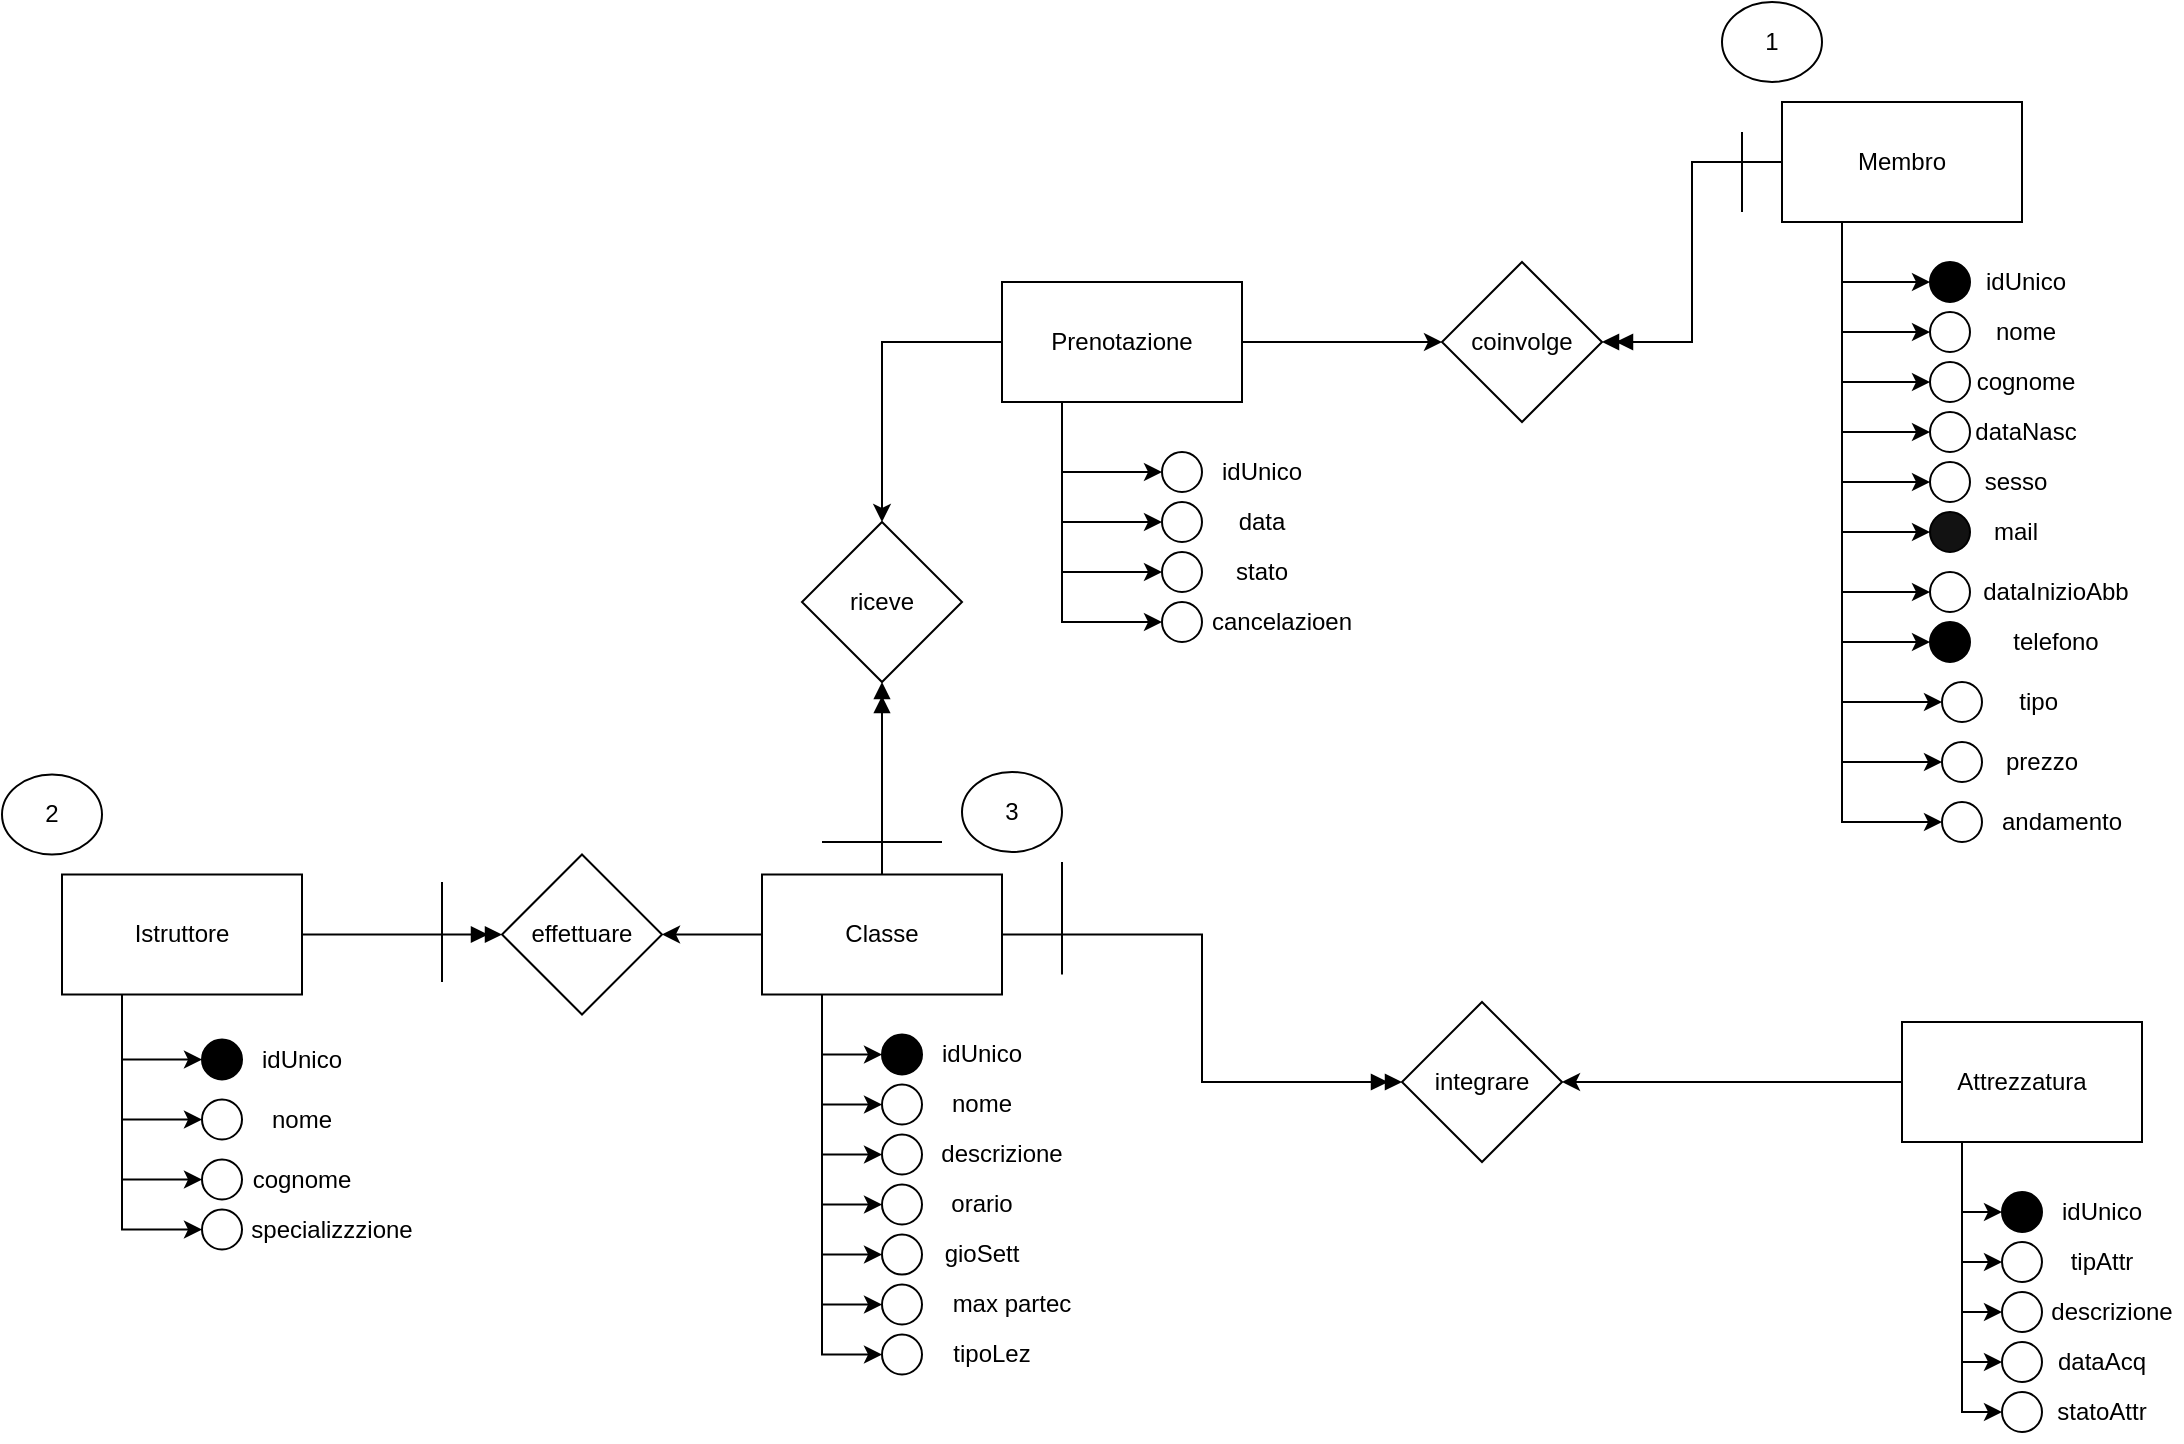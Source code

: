 <mxfile version="24.7.8">
  <diagram name="Pagina-1" id="XAVW8FHzxQyX6Kxpjzm4">
    <mxGraphModel dx="1691" dy="1685" grid="1" gridSize="10" guides="1" tooltips="1" connect="1" arrows="1" fold="1" page="1" pageScale="1" pageWidth="827" pageHeight="1169" math="0" shadow="0">
      <root>
        <mxCell id="0" />
        <mxCell id="1" parent="0" />
        <mxCell id="uRElFQ0cldHLQPvrr6uQ-111" value="" style="group" parent="1" vertex="1" connectable="0">
          <mxGeometry x="520" y="-30" width="140" height="210" as="geometry" />
        </mxCell>
        <mxCell id="uRElFQ0cldHLQPvrr6uQ-106" style="edgeStyle=orthogonalEdgeStyle;rounded=0;orthogonalLoop=1;jettySize=auto;html=1;exitX=0.25;exitY=1;exitDx=0;exitDy=0;entryX=0;entryY=0.5;entryDx=0;entryDy=0;" parent="uRElFQ0cldHLQPvrr6uQ-111" source="uRElFQ0cldHLQPvrr6uQ-5" target="uRElFQ0cldHLQPvrr6uQ-96" edge="1">
          <mxGeometry relative="1" as="geometry" />
        </mxCell>
        <mxCell id="uRElFQ0cldHLQPvrr6uQ-107" style="edgeStyle=orthogonalEdgeStyle;rounded=0;orthogonalLoop=1;jettySize=auto;html=1;exitX=0.25;exitY=1;exitDx=0;exitDy=0;entryX=0;entryY=0.5;entryDx=0;entryDy=0;" parent="uRElFQ0cldHLQPvrr6uQ-111" source="uRElFQ0cldHLQPvrr6uQ-5" target="uRElFQ0cldHLQPvrr6uQ-98" edge="1">
          <mxGeometry relative="1" as="geometry" />
        </mxCell>
        <mxCell id="uRElFQ0cldHLQPvrr6uQ-108" style="edgeStyle=orthogonalEdgeStyle;rounded=0;orthogonalLoop=1;jettySize=auto;html=1;exitX=0.25;exitY=1;exitDx=0;exitDy=0;entryX=0;entryY=0.5;entryDx=0;entryDy=0;" parent="uRElFQ0cldHLQPvrr6uQ-111" source="uRElFQ0cldHLQPvrr6uQ-5" target="uRElFQ0cldHLQPvrr6uQ-100" edge="1">
          <mxGeometry relative="1" as="geometry" />
        </mxCell>
        <mxCell id="uRElFQ0cldHLQPvrr6uQ-109" style="edgeStyle=orthogonalEdgeStyle;rounded=0;orthogonalLoop=1;jettySize=auto;html=1;exitX=0.25;exitY=1;exitDx=0;exitDy=0;entryX=0;entryY=0.5;entryDx=0;entryDy=0;" parent="uRElFQ0cldHLQPvrr6uQ-111" source="uRElFQ0cldHLQPvrr6uQ-5" target="uRElFQ0cldHLQPvrr6uQ-102" edge="1">
          <mxGeometry relative="1" as="geometry" />
        </mxCell>
        <mxCell id="uRElFQ0cldHLQPvrr6uQ-110" style="edgeStyle=orthogonalEdgeStyle;rounded=0;orthogonalLoop=1;jettySize=auto;html=1;exitX=0.25;exitY=1;exitDx=0;exitDy=0;entryX=0;entryY=0.5;entryDx=0;entryDy=0;" parent="uRElFQ0cldHLQPvrr6uQ-111" source="uRElFQ0cldHLQPvrr6uQ-5" target="uRElFQ0cldHLQPvrr6uQ-104" edge="1">
          <mxGeometry relative="1" as="geometry" />
        </mxCell>
        <mxCell id="uRElFQ0cldHLQPvrr6uQ-5" value="Attrezzatura" style="rounded=0;whiteSpace=wrap;html=1;" parent="uRElFQ0cldHLQPvrr6uQ-111" vertex="1">
          <mxGeometry width="120" height="60" as="geometry" />
        </mxCell>
        <mxCell id="uRElFQ0cldHLQPvrr6uQ-96" value="" style="ellipse;whiteSpace=wrap;html=1;aspect=fixed;fillColor=#000000;" parent="uRElFQ0cldHLQPvrr6uQ-111" vertex="1">
          <mxGeometry x="50" y="85" width="20" height="20" as="geometry" />
        </mxCell>
        <mxCell id="uRElFQ0cldHLQPvrr6uQ-97" value="idUnico" style="text;html=1;align=center;verticalAlign=middle;whiteSpace=wrap;rounded=0;" parent="uRElFQ0cldHLQPvrr6uQ-111" vertex="1">
          <mxGeometry x="70" y="80" width="60" height="30" as="geometry" />
        </mxCell>
        <mxCell id="uRElFQ0cldHLQPvrr6uQ-98" value="" style="ellipse;whiteSpace=wrap;html=1;aspect=fixed;" parent="uRElFQ0cldHLQPvrr6uQ-111" vertex="1">
          <mxGeometry x="50" y="110" width="20" height="20" as="geometry" />
        </mxCell>
        <mxCell id="uRElFQ0cldHLQPvrr6uQ-99" value="tipAttr" style="text;html=1;align=center;verticalAlign=middle;whiteSpace=wrap;rounded=0;" parent="uRElFQ0cldHLQPvrr6uQ-111" vertex="1">
          <mxGeometry x="70" y="105" width="60" height="30" as="geometry" />
        </mxCell>
        <mxCell id="uRElFQ0cldHLQPvrr6uQ-100" value="" style="ellipse;whiteSpace=wrap;html=1;aspect=fixed;" parent="uRElFQ0cldHLQPvrr6uQ-111" vertex="1">
          <mxGeometry x="50" y="135" width="20" height="20" as="geometry" />
        </mxCell>
        <mxCell id="uRElFQ0cldHLQPvrr6uQ-101" value="descrizione" style="text;html=1;align=center;verticalAlign=middle;whiteSpace=wrap;rounded=0;" parent="uRElFQ0cldHLQPvrr6uQ-111" vertex="1">
          <mxGeometry x="70" y="130" width="70" height="30" as="geometry" />
        </mxCell>
        <mxCell id="uRElFQ0cldHLQPvrr6uQ-102" value="" style="ellipse;whiteSpace=wrap;html=1;aspect=fixed;" parent="uRElFQ0cldHLQPvrr6uQ-111" vertex="1">
          <mxGeometry x="50" y="160" width="20" height="20" as="geometry" />
        </mxCell>
        <mxCell id="uRElFQ0cldHLQPvrr6uQ-103" value="dataAcq" style="text;html=1;align=center;verticalAlign=middle;whiteSpace=wrap;rounded=0;" parent="uRElFQ0cldHLQPvrr6uQ-111" vertex="1">
          <mxGeometry x="70" y="155" width="60" height="30" as="geometry" />
        </mxCell>
        <mxCell id="uRElFQ0cldHLQPvrr6uQ-104" value="" style="ellipse;whiteSpace=wrap;html=1;aspect=fixed;" parent="uRElFQ0cldHLQPvrr6uQ-111" vertex="1">
          <mxGeometry x="50" y="185" width="20" height="20" as="geometry" />
        </mxCell>
        <mxCell id="uRElFQ0cldHLQPvrr6uQ-105" value="statoAttr" style="text;html=1;align=center;verticalAlign=middle;whiteSpace=wrap;rounded=0;" parent="uRElFQ0cldHLQPvrr6uQ-111" vertex="1">
          <mxGeometry x="70" y="180" width="60" height="30" as="geometry" />
        </mxCell>
        <mxCell id="uRElFQ0cldHLQPvrr6uQ-113" value="" style="group" parent="1" vertex="1" connectable="0">
          <mxGeometry x="-400" y="-103.75" width="180" height="222.5" as="geometry" />
        </mxCell>
        <mxCell id="uRElFQ0cldHLQPvrr6uQ-81" value="specializzzione" style="text;html=1;align=center;verticalAlign=middle;whiteSpace=wrap;rounded=0;" parent="uRElFQ0cldHLQPvrr6uQ-113" vertex="1">
          <mxGeometry x="90" y="162.5" width="90" height="30" as="geometry" />
        </mxCell>
        <mxCell id="uRElFQ0cldHLQPvrr6uQ-112" value="" style="group" parent="uRElFQ0cldHLQPvrr6uQ-113" vertex="1" connectable="0">
          <mxGeometry width="150" height="222.5" as="geometry" />
        </mxCell>
        <mxCell id="uRElFQ0cldHLQPvrr6uQ-87" style="edgeStyle=orthogonalEdgeStyle;rounded=0;orthogonalLoop=1;jettySize=auto;html=1;exitX=0.25;exitY=1;exitDx=0;exitDy=0;entryX=0;entryY=0.5;entryDx=0;entryDy=0;" parent="uRElFQ0cldHLQPvrr6uQ-112" source="uRElFQ0cldHLQPvrr6uQ-4" target="uRElFQ0cldHLQPvrr6uQ-74" edge="1">
          <mxGeometry relative="1" as="geometry" />
        </mxCell>
        <mxCell id="uRElFQ0cldHLQPvrr6uQ-88" style="edgeStyle=orthogonalEdgeStyle;rounded=0;orthogonalLoop=1;jettySize=auto;html=1;exitX=0.25;exitY=1;exitDx=0;exitDy=0;entryX=0;entryY=0.5;entryDx=0;entryDy=0;" parent="uRElFQ0cldHLQPvrr6uQ-112" source="uRElFQ0cldHLQPvrr6uQ-4" target="uRElFQ0cldHLQPvrr6uQ-76" edge="1">
          <mxGeometry relative="1" as="geometry" />
        </mxCell>
        <mxCell id="uRElFQ0cldHLQPvrr6uQ-89" style="edgeStyle=orthogonalEdgeStyle;rounded=0;orthogonalLoop=1;jettySize=auto;html=1;exitX=0.25;exitY=1;exitDx=0;exitDy=0;entryX=0;entryY=0.5;entryDx=0;entryDy=0;" parent="uRElFQ0cldHLQPvrr6uQ-112" source="uRElFQ0cldHLQPvrr6uQ-4" target="uRElFQ0cldHLQPvrr6uQ-78" edge="1">
          <mxGeometry relative="1" as="geometry" />
        </mxCell>
        <mxCell id="uRElFQ0cldHLQPvrr6uQ-90" style="edgeStyle=orthogonalEdgeStyle;rounded=0;orthogonalLoop=1;jettySize=auto;html=1;exitX=0.25;exitY=1;exitDx=0;exitDy=0;entryX=0;entryY=0.5;entryDx=0;entryDy=0;" parent="uRElFQ0cldHLQPvrr6uQ-112" source="uRElFQ0cldHLQPvrr6uQ-4" target="uRElFQ0cldHLQPvrr6uQ-80" edge="1">
          <mxGeometry relative="1" as="geometry" />
        </mxCell>
        <mxCell id="uRElFQ0cldHLQPvrr6uQ-4" value="Istruttore" style="rounded=0;whiteSpace=wrap;html=1;" parent="uRElFQ0cldHLQPvrr6uQ-112" vertex="1">
          <mxGeometry width="120" height="60" as="geometry" />
        </mxCell>
        <mxCell id="uRElFQ0cldHLQPvrr6uQ-74" value="" style="ellipse;whiteSpace=wrap;html=1;aspect=fixed;fillColor=#000000;" parent="uRElFQ0cldHLQPvrr6uQ-112" vertex="1">
          <mxGeometry x="70" y="82.5" width="20" height="20" as="geometry" />
        </mxCell>
        <mxCell id="uRElFQ0cldHLQPvrr6uQ-75" value="idUnico" style="text;html=1;align=center;verticalAlign=middle;whiteSpace=wrap;rounded=0;" parent="uRElFQ0cldHLQPvrr6uQ-112" vertex="1">
          <mxGeometry x="90" y="77.5" width="60" height="30" as="geometry" />
        </mxCell>
        <mxCell id="uRElFQ0cldHLQPvrr6uQ-76" value="" style="ellipse;whiteSpace=wrap;html=1;aspect=fixed;" parent="uRElFQ0cldHLQPvrr6uQ-112" vertex="1">
          <mxGeometry x="70" y="112.5" width="20" height="20" as="geometry" />
        </mxCell>
        <mxCell id="uRElFQ0cldHLQPvrr6uQ-77" value="nome" style="text;html=1;align=center;verticalAlign=middle;whiteSpace=wrap;rounded=0;" parent="uRElFQ0cldHLQPvrr6uQ-112" vertex="1">
          <mxGeometry x="90" y="107.5" width="60" height="30" as="geometry" />
        </mxCell>
        <mxCell id="uRElFQ0cldHLQPvrr6uQ-78" value="" style="ellipse;whiteSpace=wrap;html=1;aspect=fixed;" parent="uRElFQ0cldHLQPvrr6uQ-112" vertex="1">
          <mxGeometry x="70" y="142.5" width="20" height="20" as="geometry" />
        </mxCell>
        <mxCell id="uRElFQ0cldHLQPvrr6uQ-79" value="cognome" style="text;html=1;align=center;verticalAlign=middle;whiteSpace=wrap;rounded=0;" parent="uRElFQ0cldHLQPvrr6uQ-112" vertex="1">
          <mxGeometry x="90" y="137.5" width="60" height="30" as="geometry" />
        </mxCell>
        <mxCell id="uRElFQ0cldHLQPvrr6uQ-80" value="" style="ellipse;whiteSpace=wrap;html=1;aspect=fixed;" parent="uRElFQ0cldHLQPvrr6uQ-112" vertex="1">
          <mxGeometry x="70" y="167.5" width="20" height="20" as="geometry" />
        </mxCell>
        <mxCell id="uRElFQ0cldHLQPvrr6uQ-171" value="" style="endArrow=none;html=1;rounded=0;" parent="uRElFQ0cldHLQPvrr6uQ-113" edge="1">
          <mxGeometry width="50" height="50" relative="1" as="geometry">
            <mxPoint x="190" y="53.75" as="sourcePoint" />
            <mxPoint x="190" y="3.75" as="targetPoint" />
          </mxGeometry>
        </mxCell>
        <mxCell id="uRElFQ0cldHLQPvrr6uQ-114" value="" style="group" parent="1" vertex="1" connectable="0">
          <mxGeometry x="-50" y="-103.75" width="170" height="255" as="geometry" />
        </mxCell>
        <mxCell id="uRElFQ0cldHLQPvrr6uQ-67" style="edgeStyle=orthogonalEdgeStyle;rounded=0;orthogonalLoop=1;jettySize=auto;html=1;exitX=0.25;exitY=1;exitDx=0;exitDy=0;entryX=0;entryY=0.5;entryDx=0;entryDy=0;" parent="uRElFQ0cldHLQPvrr6uQ-114" source="uRElFQ0cldHLQPvrr6uQ-3" target="uRElFQ0cldHLQPvrr6uQ-51" edge="1">
          <mxGeometry relative="1" as="geometry">
            <Array as="points">
              <mxPoint x="30" y="90" />
            </Array>
          </mxGeometry>
        </mxCell>
        <mxCell id="uRElFQ0cldHLQPvrr6uQ-68" style="edgeStyle=orthogonalEdgeStyle;rounded=0;orthogonalLoop=1;jettySize=auto;html=1;exitX=0.25;exitY=1;exitDx=0;exitDy=0;entryX=0;entryY=0.5;entryDx=0;entryDy=0;" parent="uRElFQ0cldHLQPvrr6uQ-114" source="uRElFQ0cldHLQPvrr6uQ-3" target="uRElFQ0cldHLQPvrr6uQ-53" edge="1">
          <mxGeometry relative="1" as="geometry" />
        </mxCell>
        <mxCell id="uRElFQ0cldHLQPvrr6uQ-69" style="edgeStyle=orthogonalEdgeStyle;rounded=0;orthogonalLoop=1;jettySize=auto;html=1;exitX=0.25;exitY=1;exitDx=0;exitDy=0;entryX=0;entryY=0.5;entryDx=0;entryDy=0;" parent="uRElFQ0cldHLQPvrr6uQ-114" source="uRElFQ0cldHLQPvrr6uQ-3" target="uRElFQ0cldHLQPvrr6uQ-55" edge="1">
          <mxGeometry relative="1" as="geometry" />
        </mxCell>
        <mxCell id="uRElFQ0cldHLQPvrr6uQ-70" style="edgeStyle=orthogonalEdgeStyle;rounded=0;orthogonalLoop=1;jettySize=auto;html=1;exitX=0.25;exitY=1;exitDx=0;exitDy=0;entryX=0;entryY=0.5;entryDx=0;entryDy=0;" parent="uRElFQ0cldHLQPvrr6uQ-114" source="uRElFQ0cldHLQPvrr6uQ-3" target="uRElFQ0cldHLQPvrr6uQ-59" edge="1">
          <mxGeometry relative="1" as="geometry" />
        </mxCell>
        <mxCell id="uRElFQ0cldHLQPvrr6uQ-71" style="edgeStyle=orthogonalEdgeStyle;rounded=0;orthogonalLoop=1;jettySize=auto;html=1;exitX=0.25;exitY=1;exitDx=0;exitDy=0;entryX=0;entryY=0.5;entryDx=0;entryDy=0;" parent="uRElFQ0cldHLQPvrr6uQ-114" source="uRElFQ0cldHLQPvrr6uQ-3" target="uRElFQ0cldHLQPvrr6uQ-61" edge="1">
          <mxGeometry relative="1" as="geometry" />
        </mxCell>
        <mxCell id="uRElFQ0cldHLQPvrr6uQ-72" style="edgeStyle=orthogonalEdgeStyle;rounded=0;orthogonalLoop=1;jettySize=auto;html=1;exitX=0.25;exitY=1;exitDx=0;exitDy=0;entryX=0;entryY=0.5;entryDx=0;entryDy=0;" parent="uRElFQ0cldHLQPvrr6uQ-114" source="uRElFQ0cldHLQPvrr6uQ-3" target="uRElFQ0cldHLQPvrr6uQ-63" edge="1">
          <mxGeometry relative="1" as="geometry" />
        </mxCell>
        <mxCell id="uRElFQ0cldHLQPvrr6uQ-73" style="edgeStyle=orthogonalEdgeStyle;rounded=0;orthogonalLoop=1;jettySize=auto;html=1;exitX=0.25;exitY=1;exitDx=0;exitDy=0;entryX=0;entryY=0.5;entryDx=0;entryDy=0;" parent="uRElFQ0cldHLQPvrr6uQ-114" source="uRElFQ0cldHLQPvrr6uQ-3" target="uRElFQ0cldHLQPvrr6uQ-65" edge="1">
          <mxGeometry relative="1" as="geometry" />
        </mxCell>
        <mxCell id="uRElFQ0cldHLQPvrr6uQ-3" value="Classe" style="rounded=0;whiteSpace=wrap;html=1;" parent="uRElFQ0cldHLQPvrr6uQ-114" vertex="1">
          <mxGeometry width="120" height="60" as="geometry" />
        </mxCell>
        <mxCell id="uRElFQ0cldHLQPvrr6uQ-51" value="" style="ellipse;whiteSpace=wrap;html=1;aspect=fixed;fillColor=#000000;" parent="uRElFQ0cldHLQPvrr6uQ-114" vertex="1">
          <mxGeometry x="60" y="80" width="20" height="20" as="geometry" />
        </mxCell>
        <mxCell id="uRElFQ0cldHLQPvrr6uQ-52" value="idUnico" style="text;html=1;align=center;verticalAlign=middle;whiteSpace=wrap;rounded=0;" parent="uRElFQ0cldHLQPvrr6uQ-114" vertex="1">
          <mxGeometry x="80" y="75" width="60" height="30" as="geometry" />
        </mxCell>
        <mxCell id="uRElFQ0cldHLQPvrr6uQ-53" value="" style="ellipse;whiteSpace=wrap;html=1;aspect=fixed;" parent="uRElFQ0cldHLQPvrr6uQ-114" vertex="1">
          <mxGeometry x="60" y="105" width="20" height="20" as="geometry" />
        </mxCell>
        <mxCell id="uRElFQ0cldHLQPvrr6uQ-54" value="nome" style="text;html=1;align=center;verticalAlign=middle;whiteSpace=wrap;rounded=0;" parent="uRElFQ0cldHLQPvrr6uQ-114" vertex="1">
          <mxGeometry x="80" y="100" width="60" height="30" as="geometry" />
        </mxCell>
        <mxCell id="uRElFQ0cldHLQPvrr6uQ-55" value="" style="ellipse;whiteSpace=wrap;html=1;aspect=fixed;" parent="uRElFQ0cldHLQPvrr6uQ-114" vertex="1">
          <mxGeometry x="60" y="130" width="20" height="20" as="geometry" />
        </mxCell>
        <mxCell id="uRElFQ0cldHLQPvrr6uQ-56" value="descrizione" style="text;html=1;align=center;verticalAlign=middle;whiteSpace=wrap;rounded=0;" parent="uRElFQ0cldHLQPvrr6uQ-114" vertex="1">
          <mxGeometry x="90" y="125" width="60" height="30" as="geometry" />
        </mxCell>
        <mxCell id="uRElFQ0cldHLQPvrr6uQ-59" value="" style="ellipse;whiteSpace=wrap;html=1;aspect=fixed;" parent="uRElFQ0cldHLQPvrr6uQ-114" vertex="1">
          <mxGeometry x="60" y="155" width="20" height="20" as="geometry" />
        </mxCell>
        <mxCell id="uRElFQ0cldHLQPvrr6uQ-60" value="orario" style="text;html=1;align=center;verticalAlign=middle;whiteSpace=wrap;rounded=0;" parent="uRElFQ0cldHLQPvrr6uQ-114" vertex="1">
          <mxGeometry x="80" y="150" width="60" height="30" as="geometry" />
        </mxCell>
        <mxCell id="uRElFQ0cldHLQPvrr6uQ-61" value="" style="ellipse;whiteSpace=wrap;html=1;aspect=fixed;" parent="uRElFQ0cldHLQPvrr6uQ-114" vertex="1">
          <mxGeometry x="60" y="180" width="20" height="20" as="geometry" />
        </mxCell>
        <mxCell id="uRElFQ0cldHLQPvrr6uQ-62" value="gioSett" style="text;html=1;align=center;verticalAlign=middle;whiteSpace=wrap;rounded=0;" parent="uRElFQ0cldHLQPvrr6uQ-114" vertex="1">
          <mxGeometry x="80" y="175" width="60" height="30" as="geometry" />
        </mxCell>
        <mxCell id="uRElFQ0cldHLQPvrr6uQ-63" value="" style="ellipse;whiteSpace=wrap;html=1;aspect=fixed;" parent="uRElFQ0cldHLQPvrr6uQ-114" vertex="1">
          <mxGeometry x="60" y="205" width="20" height="20" as="geometry" />
        </mxCell>
        <mxCell id="uRElFQ0cldHLQPvrr6uQ-64" value="max partec" style="text;html=1;align=center;verticalAlign=middle;whiteSpace=wrap;rounded=0;" parent="uRElFQ0cldHLQPvrr6uQ-114" vertex="1">
          <mxGeometry x="80" y="200" width="90" height="30" as="geometry" />
        </mxCell>
        <mxCell id="uRElFQ0cldHLQPvrr6uQ-65" value="" style="ellipse;whiteSpace=wrap;html=1;aspect=fixed;" parent="uRElFQ0cldHLQPvrr6uQ-114" vertex="1">
          <mxGeometry x="60" y="230" width="20" height="20" as="geometry" />
        </mxCell>
        <mxCell id="uRElFQ0cldHLQPvrr6uQ-66" value="tipoLez" style="text;html=1;align=center;verticalAlign=middle;whiteSpace=wrap;rounded=0;" parent="uRElFQ0cldHLQPvrr6uQ-114" vertex="1">
          <mxGeometry x="80" y="225" width="70" height="30" as="geometry" />
        </mxCell>
        <mxCell id="uRElFQ0cldHLQPvrr6uQ-163" value="" style="endArrow=none;html=1;rounded=0;" parent="uRElFQ0cldHLQPvrr6uQ-114" edge="1">
          <mxGeometry width="50" height="50" relative="1" as="geometry">
            <mxPoint x="150" y="50" as="sourcePoint" />
            <mxPoint x="150" y="-6.25" as="targetPoint" />
          </mxGeometry>
        </mxCell>
        <mxCell id="uRElFQ0cldHLQPvrr6uQ-135" value="" style="group" parent="1" vertex="1" connectable="0">
          <mxGeometry x="70" y="-400" width="160" height="135" as="geometry" />
        </mxCell>
        <mxCell id="uRElFQ0cldHLQPvrr6uQ-122" style="edgeStyle=orthogonalEdgeStyle;rounded=0;orthogonalLoop=1;jettySize=auto;html=1;exitX=0.25;exitY=1;exitDx=0;exitDy=0;entryX=0;entryY=0.5;entryDx=0;entryDy=0;" parent="uRElFQ0cldHLQPvrr6uQ-135" source="uRElFQ0cldHLQPvrr6uQ-7" target="uRElFQ0cldHLQPvrr6uQ-118" edge="1">
          <mxGeometry relative="1" as="geometry" />
        </mxCell>
        <mxCell id="uRElFQ0cldHLQPvrr6uQ-125" style="edgeStyle=orthogonalEdgeStyle;rounded=0;orthogonalLoop=1;jettySize=auto;html=1;exitX=0.25;exitY=1;exitDx=0;exitDy=0;entryX=0;entryY=0.5;entryDx=0;entryDy=0;" parent="uRElFQ0cldHLQPvrr6uQ-135" source="uRElFQ0cldHLQPvrr6uQ-7" target="uRElFQ0cldHLQPvrr6uQ-123" edge="1">
          <mxGeometry relative="1" as="geometry" />
        </mxCell>
        <mxCell id="uRElFQ0cldHLQPvrr6uQ-7" value="Prenotazione" style="rounded=0;whiteSpace=wrap;html=1;" parent="uRElFQ0cldHLQPvrr6uQ-135" vertex="1">
          <mxGeometry width="120" height="60" as="geometry" />
        </mxCell>
        <mxCell id="uRElFQ0cldHLQPvrr6uQ-118" value="" style="ellipse;whiteSpace=wrap;html=1;aspect=fixed;" parent="uRElFQ0cldHLQPvrr6uQ-135" vertex="1">
          <mxGeometry x="80" y="85" width="20" height="20" as="geometry" />
        </mxCell>
        <mxCell id="uRElFQ0cldHLQPvrr6uQ-119" value="idUnico" style="text;html=1;align=center;verticalAlign=middle;whiteSpace=wrap;rounded=0;" parent="uRElFQ0cldHLQPvrr6uQ-135" vertex="1">
          <mxGeometry x="100" y="80" width="60" height="30" as="geometry" />
        </mxCell>
        <mxCell id="uRElFQ0cldHLQPvrr6uQ-123" value="" style="ellipse;whiteSpace=wrap;html=1;aspect=fixed;" parent="uRElFQ0cldHLQPvrr6uQ-135" vertex="1">
          <mxGeometry x="80" y="110" width="20" height="20" as="geometry" />
        </mxCell>
        <mxCell id="uRElFQ0cldHLQPvrr6uQ-124" value="data" style="text;html=1;align=center;verticalAlign=middle;whiteSpace=wrap;rounded=0;" parent="uRElFQ0cldHLQPvrr6uQ-135" vertex="1">
          <mxGeometry x="100" y="105" width="60" height="30" as="geometry" />
        </mxCell>
        <mxCell id="uRElFQ0cldHLQPvrr6uQ-137" value="coinvolge" style="rhombus;whiteSpace=wrap;html=1;" parent="1" vertex="1">
          <mxGeometry x="290" y="-410" width="80" height="80" as="geometry" />
        </mxCell>
        <mxCell id="uRElFQ0cldHLQPvrr6uQ-142" style="edgeStyle=orthogonalEdgeStyle;rounded=0;orthogonalLoop=1;jettySize=auto;html=1;exitX=0;exitY=0.5;exitDx=0;exitDy=0;entryX=1;entryY=0.5;entryDx=0;entryDy=0;endArrow=doubleBlock;endFill=1;" parent="1" source="uRElFQ0cldHLQPvrr6uQ-1" target="uRElFQ0cldHLQPvrr6uQ-137" edge="1">
          <mxGeometry relative="1" as="geometry" />
        </mxCell>
        <mxCell id="uRElFQ0cldHLQPvrr6uQ-152" value="" style="group" parent="1" vertex="1" connectable="0">
          <mxGeometry x="460" y="-490" width="190" height="345" as="geometry" />
        </mxCell>
        <mxCell id="uRElFQ0cldHLQPvrr6uQ-43" value="" style="group" parent="uRElFQ0cldHLQPvrr6uQ-152" vertex="1" connectable="0">
          <mxGeometry width="190" height="285" as="geometry" />
        </mxCell>
        <mxCell id="uRElFQ0cldHLQPvrr6uQ-32" value="" style="group" parent="uRElFQ0cldHLQPvrr6uQ-43" vertex="1" connectable="0">
          <mxGeometry width="190" height="260" as="geometry" />
        </mxCell>
        <mxCell id="uRElFQ0cldHLQPvrr6uQ-25" style="edgeStyle=orthogonalEdgeStyle;rounded=0;orthogonalLoop=1;jettySize=auto;html=1;exitX=0.25;exitY=1;exitDx=0;exitDy=0;entryX=0;entryY=0.5;entryDx=0;entryDy=0;" parent="uRElFQ0cldHLQPvrr6uQ-32" source="uRElFQ0cldHLQPvrr6uQ-1" target="uRElFQ0cldHLQPvrr6uQ-8" edge="1">
          <mxGeometry relative="1" as="geometry" />
        </mxCell>
        <mxCell id="uRElFQ0cldHLQPvrr6uQ-26" style="edgeStyle=orthogonalEdgeStyle;rounded=0;orthogonalLoop=1;jettySize=auto;html=1;exitX=0.25;exitY=1;exitDx=0;exitDy=0;entryX=0;entryY=0.5;entryDx=0;entryDy=0;" parent="uRElFQ0cldHLQPvrr6uQ-32" source="uRElFQ0cldHLQPvrr6uQ-1" target="uRElFQ0cldHLQPvrr6uQ-12" edge="1">
          <mxGeometry relative="1" as="geometry" />
        </mxCell>
        <mxCell id="uRElFQ0cldHLQPvrr6uQ-27" style="edgeStyle=orthogonalEdgeStyle;rounded=0;orthogonalLoop=1;jettySize=auto;html=1;exitX=0.25;exitY=1;exitDx=0;exitDy=0;entryX=0;entryY=0.5;entryDx=0;entryDy=0;" parent="uRElFQ0cldHLQPvrr6uQ-32" source="uRElFQ0cldHLQPvrr6uQ-1" target="uRElFQ0cldHLQPvrr6uQ-14" edge="1">
          <mxGeometry relative="1" as="geometry" />
        </mxCell>
        <mxCell id="uRElFQ0cldHLQPvrr6uQ-28" style="edgeStyle=orthogonalEdgeStyle;rounded=0;orthogonalLoop=1;jettySize=auto;html=1;exitX=0.25;exitY=1;exitDx=0;exitDy=0;entryX=0;entryY=0.5;entryDx=0;entryDy=0;" parent="uRElFQ0cldHLQPvrr6uQ-32" source="uRElFQ0cldHLQPvrr6uQ-1" target="uRElFQ0cldHLQPvrr6uQ-16" edge="1">
          <mxGeometry relative="1" as="geometry" />
        </mxCell>
        <mxCell id="uRElFQ0cldHLQPvrr6uQ-29" style="edgeStyle=orthogonalEdgeStyle;rounded=0;orthogonalLoop=1;jettySize=auto;html=1;exitX=0.25;exitY=1;exitDx=0;exitDy=0;entryX=0;entryY=0.5;entryDx=0;entryDy=0;" parent="uRElFQ0cldHLQPvrr6uQ-32" source="uRElFQ0cldHLQPvrr6uQ-1" target="uRElFQ0cldHLQPvrr6uQ-18" edge="1">
          <mxGeometry relative="1" as="geometry" />
        </mxCell>
        <mxCell id="uRElFQ0cldHLQPvrr6uQ-30" style="edgeStyle=orthogonalEdgeStyle;rounded=0;orthogonalLoop=1;jettySize=auto;html=1;exitX=0.25;exitY=1;exitDx=0;exitDy=0;entryX=0;entryY=0.5;entryDx=0;entryDy=0;" parent="uRElFQ0cldHLQPvrr6uQ-32" source="uRElFQ0cldHLQPvrr6uQ-1" target="uRElFQ0cldHLQPvrr6uQ-21" edge="1">
          <mxGeometry relative="1" as="geometry" />
        </mxCell>
        <mxCell id="uRElFQ0cldHLQPvrr6uQ-1" value="Membro" style="rounded=0;whiteSpace=wrap;html=1;" parent="uRElFQ0cldHLQPvrr6uQ-32" vertex="1">
          <mxGeometry width="120" height="60" as="geometry" />
        </mxCell>
        <mxCell id="uRElFQ0cldHLQPvrr6uQ-8" value="" style="ellipse;whiteSpace=wrap;html=1;aspect=fixed;fillColor=#000000;" parent="uRElFQ0cldHLQPvrr6uQ-32" vertex="1">
          <mxGeometry x="74" y="80" width="20" height="20" as="geometry" />
        </mxCell>
        <mxCell id="uRElFQ0cldHLQPvrr6uQ-10" value="idUnico" style="text;html=1;align=center;verticalAlign=middle;whiteSpace=wrap;rounded=0;" parent="uRElFQ0cldHLQPvrr6uQ-32" vertex="1">
          <mxGeometry x="94" y="75" width="56" height="30" as="geometry" />
        </mxCell>
        <mxCell id="uRElFQ0cldHLQPvrr6uQ-12" value="" style="ellipse;whiteSpace=wrap;html=1;aspect=fixed;" parent="uRElFQ0cldHLQPvrr6uQ-32" vertex="1">
          <mxGeometry x="74" y="105" width="20" height="20" as="geometry" />
        </mxCell>
        <mxCell id="uRElFQ0cldHLQPvrr6uQ-13" value="nome" style="text;html=1;align=center;verticalAlign=middle;whiteSpace=wrap;rounded=0;" parent="uRElFQ0cldHLQPvrr6uQ-32" vertex="1">
          <mxGeometry x="94" y="100" width="56" height="30" as="geometry" />
        </mxCell>
        <mxCell id="uRElFQ0cldHLQPvrr6uQ-14" value="" style="ellipse;whiteSpace=wrap;html=1;aspect=fixed;" parent="uRElFQ0cldHLQPvrr6uQ-32" vertex="1">
          <mxGeometry x="74" y="130" width="20" height="20" as="geometry" />
        </mxCell>
        <mxCell id="uRElFQ0cldHLQPvrr6uQ-15" value="cognome" style="text;html=1;align=center;verticalAlign=middle;whiteSpace=wrap;rounded=0;" parent="uRElFQ0cldHLQPvrr6uQ-32" vertex="1">
          <mxGeometry x="94" y="125" width="56" height="30" as="geometry" />
        </mxCell>
        <mxCell id="uRElFQ0cldHLQPvrr6uQ-16" value="" style="ellipse;whiteSpace=wrap;html=1;aspect=fixed;" parent="uRElFQ0cldHLQPvrr6uQ-32" vertex="1">
          <mxGeometry x="74" y="155" width="20" height="20" as="geometry" />
        </mxCell>
        <mxCell id="uRElFQ0cldHLQPvrr6uQ-17" value="dataNasc" style="text;html=1;align=center;verticalAlign=middle;whiteSpace=wrap;rounded=0;" parent="uRElFQ0cldHLQPvrr6uQ-32" vertex="1">
          <mxGeometry x="94" y="150" width="56" height="30" as="geometry" />
        </mxCell>
        <mxCell id="uRElFQ0cldHLQPvrr6uQ-18" value="" style="ellipse;whiteSpace=wrap;html=1;aspect=fixed;" parent="uRElFQ0cldHLQPvrr6uQ-32" vertex="1">
          <mxGeometry x="74" y="180" width="20" height="20" as="geometry" />
        </mxCell>
        <mxCell id="uRElFQ0cldHLQPvrr6uQ-19" value="sesso" style="text;html=1;align=center;verticalAlign=middle;whiteSpace=wrap;rounded=0;" parent="uRElFQ0cldHLQPvrr6uQ-32" vertex="1">
          <mxGeometry x="94" y="175" width="46" height="30" as="geometry" />
        </mxCell>
        <mxCell id="uRElFQ0cldHLQPvrr6uQ-21" value="" style="ellipse;whiteSpace=wrap;html=1;aspect=fixed;fillColor=#121212;" parent="uRElFQ0cldHLQPvrr6uQ-32" vertex="1">
          <mxGeometry x="74" y="205" width="20" height="20" as="geometry" />
        </mxCell>
        <mxCell id="uRElFQ0cldHLQPvrr6uQ-22" value="mail" style="text;html=1;align=center;verticalAlign=middle;whiteSpace=wrap;rounded=0;" parent="uRElFQ0cldHLQPvrr6uQ-32" vertex="1">
          <mxGeometry x="94" y="200" width="46" height="30" as="geometry" />
        </mxCell>
        <mxCell id="uRElFQ0cldHLQPvrr6uQ-24" value="dataInizioAbb" style="text;html=1;align=center;verticalAlign=middle;whiteSpace=wrap;rounded=0;" parent="uRElFQ0cldHLQPvrr6uQ-32" vertex="1">
          <mxGeometry x="94" y="230" width="86" height="30" as="geometry" />
        </mxCell>
        <mxCell id="uRElFQ0cldHLQPvrr6uQ-23" value="" style="ellipse;whiteSpace=wrap;html=1;aspect=fixed;" parent="uRElFQ0cldHLQPvrr6uQ-32" vertex="1">
          <mxGeometry x="74" y="235" width="20" height="20" as="geometry" />
        </mxCell>
        <mxCell id="uRElFQ0cldHLQPvrr6uQ-31" style="edgeStyle=orthogonalEdgeStyle;rounded=0;orthogonalLoop=1;jettySize=auto;html=1;exitX=0.25;exitY=1;exitDx=0;exitDy=0;entryX=0;entryY=0.5;entryDx=0;entryDy=0;" parent="uRElFQ0cldHLQPvrr6uQ-32" source="uRElFQ0cldHLQPvrr6uQ-1" target="uRElFQ0cldHLQPvrr6uQ-23" edge="1">
          <mxGeometry relative="1" as="geometry" />
        </mxCell>
        <mxCell id="uRElFQ0cldHLQPvrr6uQ-37" value="" style="ellipse;whiteSpace=wrap;html=1;aspect=fixed;fillColor=#000000;" parent="uRElFQ0cldHLQPvrr6uQ-43" vertex="1">
          <mxGeometry x="74" y="260" width="20" height="20" as="geometry" />
        </mxCell>
        <mxCell id="uRElFQ0cldHLQPvrr6uQ-41" value="telefono" style="text;html=1;align=center;verticalAlign=middle;whiteSpace=wrap;rounded=0;" parent="uRElFQ0cldHLQPvrr6uQ-43" vertex="1">
          <mxGeometry x="94" y="255" width="86" height="30" as="geometry" />
        </mxCell>
        <mxCell id="uRElFQ0cldHLQPvrr6uQ-42" style="edgeStyle=orthogonalEdgeStyle;rounded=0;orthogonalLoop=1;jettySize=auto;html=1;exitX=0.25;exitY=1;exitDx=0;exitDy=0;entryX=0;entryY=0.5;entryDx=0;entryDy=0;" parent="uRElFQ0cldHLQPvrr6uQ-43" source="uRElFQ0cldHLQPvrr6uQ-1" target="uRElFQ0cldHLQPvrr6uQ-37" edge="1">
          <mxGeometry relative="1" as="geometry" />
        </mxCell>
        <mxCell id="uRElFQ0cldHLQPvrr6uQ-146" value="prezzo" style="text;html=1;align=center;verticalAlign=middle;whiteSpace=wrap;rounded=0;" parent="uRElFQ0cldHLQPvrr6uQ-152" vertex="1">
          <mxGeometry x="90" y="315" width="80" height="30" as="geometry" />
        </mxCell>
        <mxCell id="uRElFQ0cldHLQPvrr6uQ-147" value="" style="ellipse;whiteSpace=wrap;html=1;aspect=fixed;" parent="uRElFQ0cldHLQPvrr6uQ-152" vertex="1">
          <mxGeometry x="80" y="290" width="20" height="20" as="geometry" />
        </mxCell>
        <mxCell id="uRElFQ0cldHLQPvrr6uQ-148" value="" style="ellipse;whiteSpace=wrap;html=1;aspect=fixed;" parent="uRElFQ0cldHLQPvrr6uQ-152" vertex="1">
          <mxGeometry x="80" y="320" width="20" height="20" as="geometry" />
        </mxCell>
        <mxCell id="uRElFQ0cldHLQPvrr6uQ-149" value="tipo&amp;nbsp;" style="text;html=1;align=center;verticalAlign=middle;whiteSpace=wrap;rounded=0;" parent="uRElFQ0cldHLQPvrr6uQ-152" vertex="1">
          <mxGeometry x="90" y="285" width="80" height="30" as="geometry" />
        </mxCell>
        <mxCell id="uRElFQ0cldHLQPvrr6uQ-150" style="edgeStyle=orthogonalEdgeStyle;rounded=0;orthogonalLoop=1;jettySize=auto;html=1;exitX=0.25;exitY=1;exitDx=0;exitDy=0;entryX=0;entryY=0.5;entryDx=0;entryDy=0;" parent="uRElFQ0cldHLQPvrr6uQ-152" source="uRElFQ0cldHLQPvrr6uQ-1" target="uRElFQ0cldHLQPvrr6uQ-147" edge="1">
          <mxGeometry relative="1" as="geometry" />
        </mxCell>
        <mxCell id="uRElFQ0cldHLQPvrr6uQ-151" style="edgeStyle=orthogonalEdgeStyle;rounded=0;orthogonalLoop=1;jettySize=auto;html=1;exitX=0.25;exitY=1;exitDx=0;exitDy=0;entryX=0;entryY=0.5;entryDx=0;entryDy=0;" parent="uRElFQ0cldHLQPvrr6uQ-152" source="uRElFQ0cldHLQPvrr6uQ-1" target="uRElFQ0cldHLQPvrr6uQ-148" edge="1">
          <mxGeometry relative="1" as="geometry" />
        </mxCell>
        <mxCell id="uRElFQ0cldHLQPvrr6uQ-154" value="effettuare" style="rhombus;whiteSpace=wrap;html=1;" parent="1" vertex="1">
          <mxGeometry x="-180" y="-113.75" width="80" height="80" as="geometry" />
        </mxCell>
        <mxCell id="uRElFQ0cldHLQPvrr6uQ-155" style="edgeStyle=orthogonalEdgeStyle;rounded=0;orthogonalLoop=1;jettySize=auto;html=1;exitX=0;exitY=0.5;exitDx=0;exitDy=0;entryX=1;entryY=0.5;entryDx=0;entryDy=0;" parent="1" source="uRElFQ0cldHLQPvrr6uQ-3" target="uRElFQ0cldHLQPvrr6uQ-154" edge="1">
          <mxGeometry relative="1" as="geometry" />
        </mxCell>
        <mxCell id="uRElFQ0cldHLQPvrr6uQ-156" style="edgeStyle=orthogonalEdgeStyle;rounded=0;orthogonalLoop=1;jettySize=auto;html=1;exitX=1;exitY=0.5;exitDx=0;exitDy=0;entryX=0;entryY=0.5;entryDx=0;entryDy=0;endArrow=doubleBlock;endFill=1;" parent="1" source="uRElFQ0cldHLQPvrr6uQ-4" target="uRElFQ0cldHLQPvrr6uQ-154" edge="1">
          <mxGeometry relative="1" as="geometry" />
        </mxCell>
        <mxCell id="uRElFQ0cldHLQPvrr6uQ-158" value="integrare" style="rhombus;whiteSpace=wrap;html=1;" parent="1" vertex="1">
          <mxGeometry x="270" y="-40" width="80" height="80" as="geometry" />
        </mxCell>
        <mxCell id="uRElFQ0cldHLQPvrr6uQ-159" style="edgeStyle=orthogonalEdgeStyle;rounded=0;orthogonalLoop=1;jettySize=auto;html=1;exitX=1;exitY=0.5;exitDx=0;exitDy=0;entryX=0;entryY=0.5;entryDx=0;entryDy=0;endArrow=doubleBlock;endFill=1;" parent="1" source="uRElFQ0cldHLQPvrr6uQ-3" target="uRElFQ0cldHLQPvrr6uQ-158" edge="1">
          <mxGeometry relative="1" as="geometry" />
        </mxCell>
        <mxCell id="uRElFQ0cldHLQPvrr6uQ-160" style="edgeStyle=orthogonalEdgeStyle;rounded=0;orthogonalLoop=1;jettySize=auto;html=1;exitX=0;exitY=0.5;exitDx=0;exitDy=0;entryX=1;entryY=0.5;entryDx=0;entryDy=0;" parent="1" source="uRElFQ0cldHLQPvrr6uQ-5" target="uRElFQ0cldHLQPvrr6uQ-158" edge="1">
          <mxGeometry relative="1" as="geometry" />
        </mxCell>
        <mxCell id="uRElFQ0cldHLQPvrr6uQ-164" style="edgeStyle=orthogonalEdgeStyle;rounded=0;orthogonalLoop=1;jettySize=auto;html=1;exitX=1;exitY=0.5;exitDx=0;exitDy=0;entryX=0;entryY=0.5;entryDx=0;entryDy=0;" parent="1" source="uRElFQ0cldHLQPvrr6uQ-7" target="uRElFQ0cldHLQPvrr6uQ-137" edge="1">
          <mxGeometry relative="1" as="geometry" />
        </mxCell>
        <mxCell id="uRElFQ0cldHLQPvrr6uQ-165" value="riceve" style="rhombus;whiteSpace=wrap;html=1;" parent="1" vertex="1">
          <mxGeometry x="-30" y="-280" width="80" height="80" as="geometry" />
        </mxCell>
        <mxCell id="uRElFQ0cldHLQPvrr6uQ-166" value="" style="endArrow=none;html=1;rounded=0;" parent="1" edge="1">
          <mxGeometry width="50" height="50" relative="1" as="geometry">
            <mxPoint x="440" y="-435" as="sourcePoint" />
            <mxPoint x="440" y="-475" as="targetPoint" />
          </mxGeometry>
        </mxCell>
        <mxCell id="uRElFQ0cldHLQPvrr6uQ-167" style="edgeStyle=orthogonalEdgeStyle;rounded=0;orthogonalLoop=1;jettySize=auto;html=1;exitX=0.5;exitY=0;exitDx=0;exitDy=0;entryX=0.5;entryY=1;entryDx=0;entryDy=0;endArrow=doubleBlock;endFill=1;" parent="1" source="uRElFQ0cldHLQPvrr6uQ-3" target="uRElFQ0cldHLQPvrr6uQ-165" edge="1">
          <mxGeometry relative="1" as="geometry" />
        </mxCell>
        <mxCell id="uRElFQ0cldHLQPvrr6uQ-168" style="edgeStyle=orthogonalEdgeStyle;rounded=0;orthogonalLoop=1;jettySize=auto;html=1;exitX=0;exitY=0.5;exitDx=0;exitDy=0;entryX=0.5;entryY=0;entryDx=0;entryDy=0;" parent="1" source="uRElFQ0cldHLQPvrr6uQ-7" target="uRElFQ0cldHLQPvrr6uQ-165" edge="1">
          <mxGeometry relative="1" as="geometry" />
        </mxCell>
        <mxCell id="uRElFQ0cldHLQPvrr6uQ-170" value="" style="endArrow=none;html=1;rounded=0;" parent="1" edge="1">
          <mxGeometry width="50" height="50" relative="1" as="geometry">
            <mxPoint x="-20" y="-120" as="sourcePoint" />
            <mxPoint x="40" y="-120" as="targetPoint" />
          </mxGeometry>
        </mxCell>
        <mxCell id="uRElFQ0cldHLQPvrr6uQ-172" value="" style="ellipse;whiteSpace=wrap;html=1;aspect=fixed;" parent="1" vertex="1">
          <mxGeometry x="540" y="-140" width="20" height="20" as="geometry" />
        </mxCell>
        <mxCell id="uRElFQ0cldHLQPvrr6uQ-173" value="andamento" style="text;html=1;align=center;verticalAlign=middle;whiteSpace=wrap;rounded=0;" parent="1" vertex="1">
          <mxGeometry x="570" y="-145" width="60" height="30" as="geometry" />
        </mxCell>
        <mxCell id="uRElFQ0cldHLQPvrr6uQ-174" style="edgeStyle=orthogonalEdgeStyle;rounded=0;orthogonalLoop=1;jettySize=auto;html=1;exitX=0.25;exitY=1;exitDx=0;exitDy=0;entryX=0;entryY=0.5;entryDx=0;entryDy=0;" parent="1" source="uRElFQ0cldHLQPvrr6uQ-1" target="uRElFQ0cldHLQPvrr6uQ-172" edge="1">
          <mxGeometry relative="1" as="geometry" />
        </mxCell>
        <mxCell id="uRElFQ0cldHLQPvrr6uQ-177" value="1" style="ellipse;whiteSpace=wrap;html=1;" parent="1" vertex="1">
          <mxGeometry x="430" y="-540" width="50" height="40" as="geometry" />
        </mxCell>
        <mxCell id="uRElFQ0cldHLQPvrr6uQ-178" value="2" style="ellipse;whiteSpace=wrap;html=1;" parent="1" vertex="1">
          <mxGeometry x="-430" y="-153.75" width="50" height="40" as="geometry" />
        </mxCell>
        <mxCell id="uRElFQ0cldHLQPvrr6uQ-179" value="3" style="ellipse;whiteSpace=wrap;html=1;" parent="1" vertex="1">
          <mxGeometry x="50" y="-155" width="50" height="40" as="geometry" />
        </mxCell>
        <mxCell id="uRElFQ0cldHLQPvrr6uQ-180" value="" style="ellipse;whiteSpace=wrap;html=1;aspect=fixed;" parent="1" vertex="1">
          <mxGeometry x="150" y="-265" width="20" height="20" as="geometry" />
        </mxCell>
        <mxCell id="uRElFQ0cldHLQPvrr6uQ-181" value="" style="ellipse;whiteSpace=wrap;html=1;aspect=fixed;" parent="1" vertex="1">
          <mxGeometry x="150" y="-240" width="20" height="20" as="geometry" />
        </mxCell>
        <mxCell id="uRElFQ0cldHLQPvrr6uQ-182" value="stato" style="text;html=1;align=center;verticalAlign=middle;whiteSpace=wrap;rounded=0;" parent="1" vertex="1">
          <mxGeometry x="170" y="-270" width="60" height="30" as="geometry" />
        </mxCell>
        <mxCell id="uRElFQ0cldHLQPvrr6uQ-183" value="cancelazioen" style="text;html=1;align=center;verticalAlign=middle;whiteSpace=wrap;rounded=0;" parent="1" vertex="1">
          <mxGeometry x="180" y="-245" width="60" height="30" as="geometry" />
        </mxCell>
        <mxCell id="uRElFQ0cldHLQPvrr6uQ-184" style="edgeStyle=orthogonalEdgeStyle;rounded=0;orthogonalLoop=1;jettySize=auto;html=1;exitX=0.25;exitY=1;exitDx=0;exitDy=0;entryX=0;entryY=0.5;entryDx=0;entryDy=0;" parent="1" source="uRElFQ0cldHLQPvrr6uQ-7" target="uRElFQ0cldHLQPvrr6uQ-180" edge="1">
          <mxGeometry relative="1" as="geometry" />
        </mxCell>
        <mxCell id="uRElFQ0cldHLQPvrr6uQ-194" style="edgeStyle=orthogonalEdgeStyle;rounded=0;orthogonalLoop=1;jettySize=auto;html=1;exitX=0.25;exitY=1;exitDx=0;exitDy=0;entryX=0;entryY=0.5;entryDx=0;entryDy=0;" parent="1" source="uRElFQ0cldHLQPvrr6uQ-7" target="uRElFQ0cldHLQPvrr6uQ-181" edge="1">
          <mxGeometry relative="1" as="geometry" />
        </mxCell>
      </root>
    </mxGraphModel>
  </diagram>
</mxfile>
